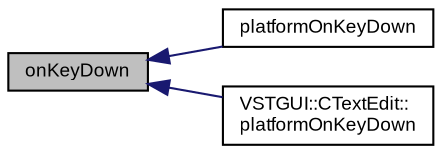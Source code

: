 digraph "onKeyDown"
{
  bgcolor="transparent";
  edge [fontname="Arial",fontsize="9",labelfontname="Arial",labelfontsize="9"];
  node [fontname="Arial",fontsize="9",shape=record];
  rankdir="LR";
  Node1 [label="onKeyDown",height=0.2,width=0.4,color="black", fillcolor="grey75", style="filled" fontcolor="black"];
  Node1 -> Node2 [dir="back",color="midnightblue",fontsize="9",style="solid",fontname="Arial"];
  Node2 [label="platformOnKeyDown",height=0.2,width=0.4,color="black",URL="$class_v_s_t_g_u_i_1_1_c_frame.html#aadc463bebcfcce932306475d35f75d64"];
  Node1 -> Node3 [dir="back",color="midnightblue",fontsize="9",style="solid",fontname="Arial"];
  Node3 [label="VSTGUI::CTextEdit::\lplatformOnKeyDown",height=0.2,width=0.4,color="black",URL="$class_v_s_t_g_u_i_1_1_c_text_edit.html#a6fe3b1173ddcfc768a77a358ea46698f"];
}
